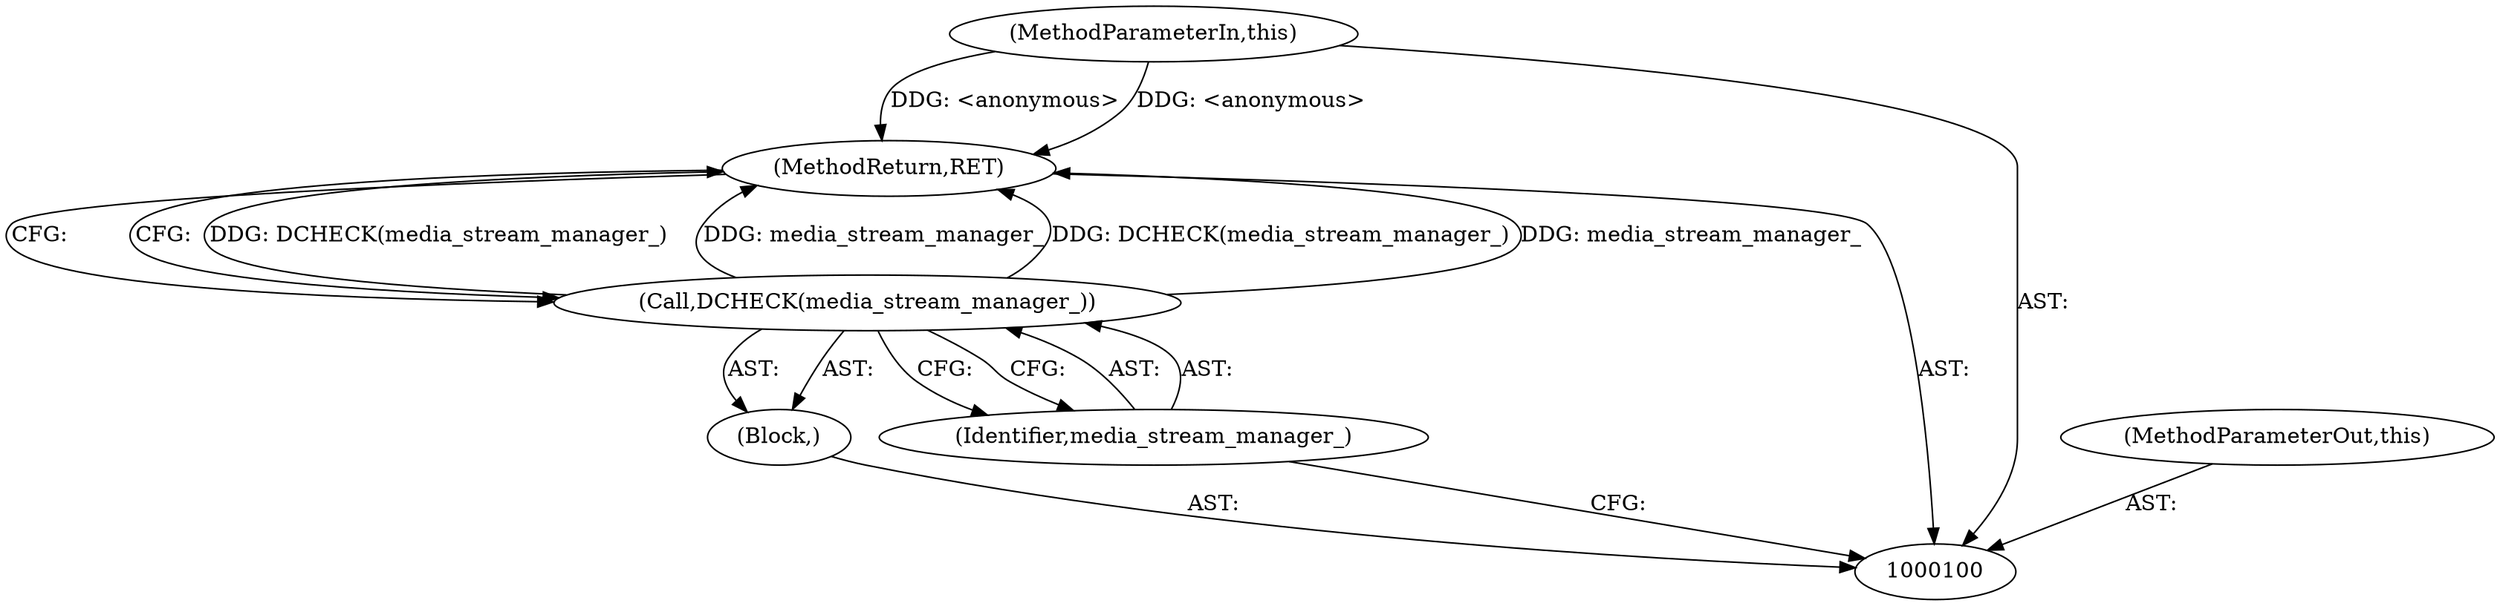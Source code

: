 digraph "0_Chrome_04ff52bb66284467ccb43d90800013b89ee8db75" {
"1000101" [label="(MethodParameterIn,this)"];
"1000115" [label="(MethodParameterOut,this)"];
"1000102" [label="(Block,)"];
"1000105" [label="(MethodReturn,RET)"];
"1000103" [label="(Call,DCHECK(media_stream_manager_))"];
"1000104" [label="(Identifier,media_stream_manager_)"];
"1000101" -> "1000100"  [label="AST: "];
"1000101" -> "1000105"  [label="DDG: <anonymous>"];
"1000115" -> "1000100"  [label="AST: "];
"1000102" -> "1000100"  [label="AST: "];
"1000103" -> "1000102"  [label="AST: "];
"1000105" -> "1000100"  [label="AST: "];
"1000105" -> "1000103"  [label="CFG: "];
"1000103" -> "1000105"  [label="DDG: DCHECK(media_stream_manager_)"];
"1000103" -> "1000105"  [label="DDG: media_stream_manager_"];
"1000101" -> "1000105"  [label="DDG: <anonymous>"];
"1000103" -> "1000102"  [label="AST: "];
"1000103" -> "1000104"  [label="CFG: "];
"1000104" -> "1000103"  [label="AST: "];
"1000105" -> "1000103"  [label="CFG: "];
"1000103" -> "1000105"  [label="DDG: DCHECK(media_stream_manager_)"];
"1000103" -> "1000105"  [label="DDG: media_stream_manager_"];
"1000104" -> "1000103"  [label="AST: "];
"1000104" -> "1000100"  [label="CFG: "];
"1000103" -> "1000104"  [label="CFG: "];
}
